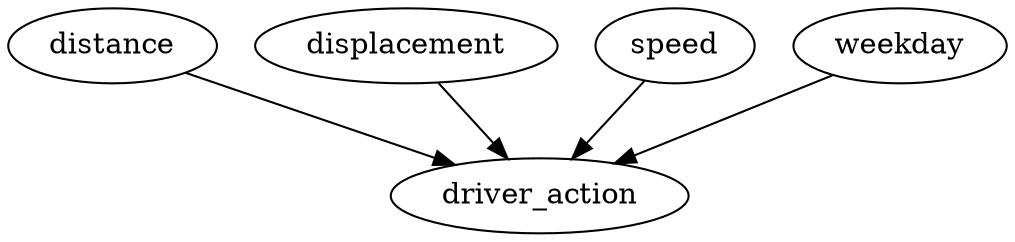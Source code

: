 strict digraph  {
distance;
driver_action;
displacement;
speed;
weekday;
distance -> driver_action  [origin=unknown];
displacement -> driver_action  [origin=unknown];
speed -> driver_action  [origin=unknown];
weekday -> driver_action  [origin=unknown];
}
